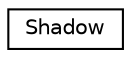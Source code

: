 digraph "Graphical Class Hierarchy"
{
  edge [fontname="Helvetica",fontsize="10",labelfontname="Helvetica",labelfontsize="10"];
  node [fontname="Helvetica",fontsize="10",shape=record];
  rankdir="LR";
  Node1 [label="Shadow",height=0.2,width=0.4,color="black", fillcolor="white", style="filled",URL="$classShadow.html",tooltip="This is the shadow class which is managing the device and performs the delta information. "];
}
